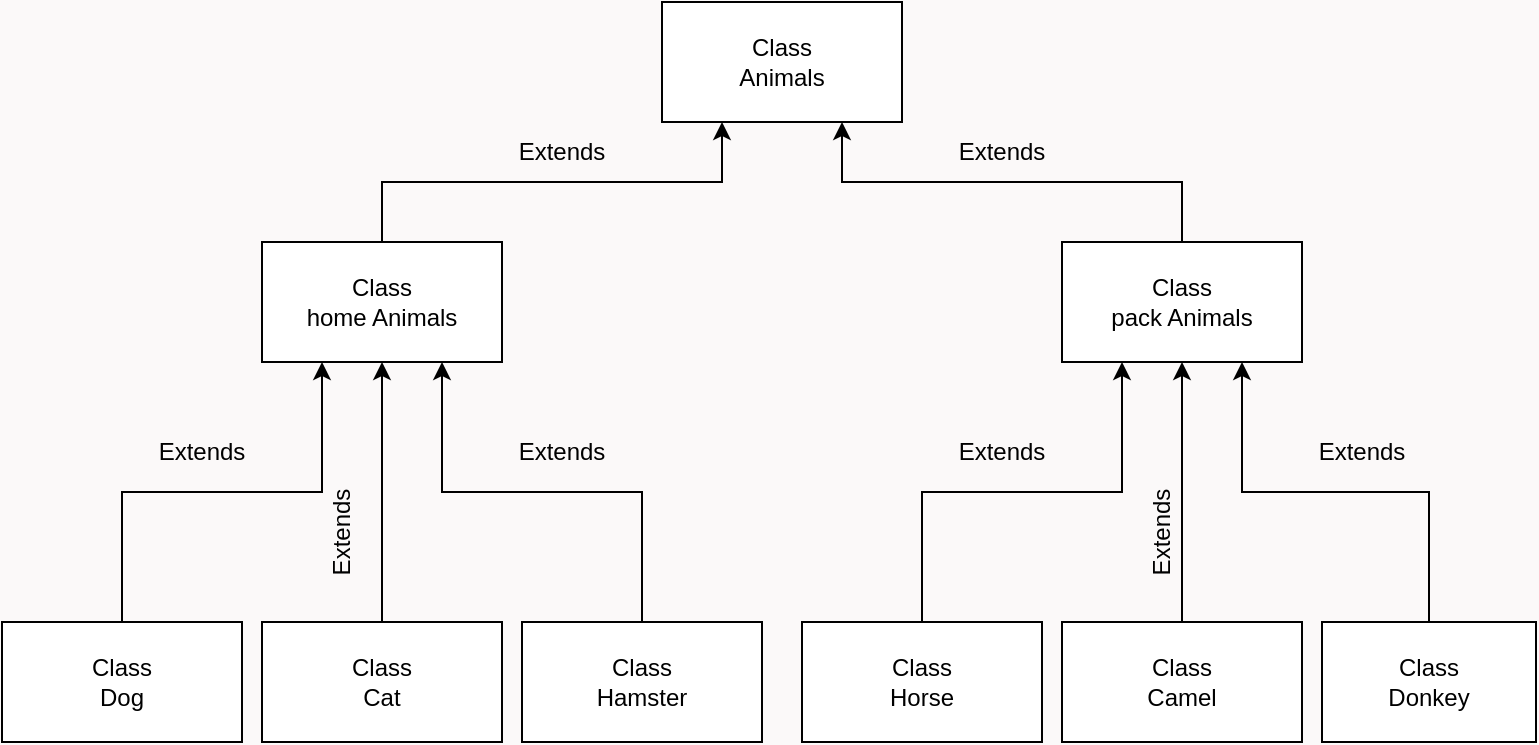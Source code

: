 <mxfile version="23.1.5" type="device">
  <diagram name="Страница — 1" id="T3qCZe07DedndyIi-Z4_">
    <mxGraphModel dx="794" dy="494" grid="1" gridSize="10" guides="1" tooltips="1" connect="1" arrows="1" fold="1" page="1" pageScale="1" pageWidth="827" pageHeight="1169" background="#fbf9f9" math="0" shadow="0">
      <root>
        <mxCell id="0" />
        <mxCell id="1" parent="0" />
        <mxCell id="mtdWlz4Hyrzhfme2G9av-10" style="edgeStyle=orthogonalEdgeStyle;rounded=0;orthogonalLoop=1;jettySize=auto;html=1;entryX=0.25;entryY=1;entryDx=0;entryDy=0;exitX=0.5;exitY=0;exitDx=0;exitDy=0;" edge="1" parent="1" source="mtdWlz4Hyrzhfme2G9av-1" target="mtdWlz4Hyrzhfme2G9av-2">
          <mxGeometry relative="1" as="geometry" />
        </mxCell>
        <mxCell id="mtdWlz4Hyrzhfme2G9av-1" value="Class &lt;br&gt;home Animals" style="rounded=0;whiteSpace=wrap;html=1;" vertex="1" parent="1">
          <mxGeometry x="150" y="190" width="120" height="60" as="geometry" />
        </mxCell>
        <mxCell id="mtdWlz4Hyrzhfme2G9av-2" value="Class&lt;br&gt;Animals" style="rounded=0;whiteSpace=wrap;html=1;" vertex="1" parent="1">
          <mxGeometry x="350" y="70" width="120" height="60" as="geometry" />
        </mxCell>
        <mxCell id="mtdWlz4Hyrzhfme2G9av-19" style="edgeStyle=orthogonalEdgeStyle;rounded=0;orthogonalLoop=1;jettySize=auto;html=1;entryX=0.75;entryY=1;entryDx=0;entryDy=0;exitX=0.5;exitY=0;exitDx=0;exitDy=0;" edge="1" parent="1" source="mtdWlz4Hyrzhfme2G9av-3" target="mtdWlz4Hyrzhfme2G9av-2">
          <mxGeometry relative="1" as="geometry" />
        </mxCell>
        <mxCell id="mtdWlz4Hyrzhfme2G9av-3" value="Class&lt;br&gt;pack Animals" style="rounded=0;whiteSpace=wrap;html=1;" vertex="1" parent="1">
          <mxGeometry x="550" y="190" width="120" height="60" as="geometry" />
        </mxCell>
        <mxCell id="mtdWlz4Hyrzhfme2G9av-21" style="edgeStyle=orthogonalEdgeStyle;rounded=0;orthogonalLoop=1;jettySize=auto;html=1;entryX=0.25;entryY=1;entryDx=0;entryDy=0;exitX=0.5;exitY=0;exitDx=0;exitDy=0;" edge="1" parent="1" source="mtdWlz4Hyrzhfme2G9av-4" target="mtdWlz4Hyrzhfme2G9av-1">
          <mxGeometry relative="1" as="geometry" />
        </mxCell>
        <mxCell id="mtdWlz4Hyrzhfme2G9av-4" value="Class&lt;br&gt;Dog" style="rounded=0;whiteSpace=wrap;html=1;" vertex="1" parent="1">
          <mxGeometry x="20" y="380" width="120" height="60" as="geometry" />
        </mxCell>
        <mxCell id="mtdWlz4Hyrzhfme2G9av-22" style="edgeStyle=orthogonalEdgeStyle;rounded=0;orthogonalLoop=1;jettySize=auto;html=1;entryX=0.5;entryY=1;entryDx=0;entryDy=0;" edge="1" parent="1" source="mtdWlz4Hyrzhfme2G9av-5" target="mtdWlz4Hyrzhfme2G9av-1">
          <mxGeometry relative="1" as="geometry" />
        </mxCell>
        <mxCell id="mtdWlz4Hyrzhfme2G9av-5" value="Class&lt;br&gt;Cat" style="rounded=0;whiteSpace=wrap;html=1;" vertex="1" parent="1">
          <mxGeometry x="150" y="380" width="120" height="60" as="geometry" />
        </mxCell>
        <mxCell id="mtdWlz4Hyrzhfme2G9av-23" style="edgeStyle=orthogonalEdgeStyle;rounded=0;orthogonalLoop=1;jettySize=auto;html=1;entryX=0.75;entryY=1;entryDx=0;entryDy=0;exitX=0.5;exitY=0;exitDx=0;exitDy=0;" edge="1" parent="1" source="mtdWlz4Hyrzhfme2G9av-6" target="mtdWlz4Hyrzhfme2G9av-1">
          <mxGeometry relative="1" as="geometry" />
        </mxCell>
        <mxCell id="mtdWlz4Hyrzhfme2G9av-6" value="Class&lt;br&gt;Hamster" style="rounded=0;whiteSpace=wrap;html=1;" vertex="1" parent="1">
          <mxGeometry x="280" y="380" width="120" height="60" as="geometry" />
        </mxCell>
        <mxCell id="mtdWlz4Hyrzhfme2G9av-27" style="edgeStyle=orthogonalEdgeStyle;rounded=0;orthogonalLoop=1;jettySize=auto;html=1;entryX=0.25;entryY=1;entryDx=0;entryDy=0;exitX=0.5;exitY=0;exitDx=0;exitDy=0;" edge="1" parent="1" source="mtdWlz4Hyrzhfme2G9av-7" target="mtdWlz4Hyrzhfme2G9av-3">
          <mxGeometry relative="1" as="geometry" />
        </mxCell>
        <mxCell id="mtdWlz4Hyrzhfme2G9av-7" value="Class&lt;br&gt;Horse" style="rounded=0;whiteSpace=wrap;html=1;" vertex="1" parent="1">
          <mxGeometry x="420" y="380" width="120" height="60" as="geometry" />
        </mxCell>
        <mxCell id="mtdWlz4Hyrzhfme2G9av-30" style="edgeStyle=orthogonalEdgeStyle;rounded=0;orthogonalLoop=1;jettySize=auto;html=1;entryX=0.5;entryY=1;entryDx=0;entryDy=0;" edge="1" parent="1" source="mtdWlz4Hyrzhfme2G9av-8" target="mtdWlz4Hyrzhfme2G9av-3">
          <mxGeometry relative="1" as="geometry" />
        </mxCell>
        <mxCell id="mtdWlz4Hyrzhfme2G9av-8" value="Class&lt;br&gt;Camel" style="rounded=0;whiteSpace=wrap;html=1;" vertex="1" parent="1">
          <mxGeometry x="550" y="380" width="120" height="60" as="geometry" />
        </mxCell>
        <mxCell id="mtdWlz4Hyrzhfme2G9av-31" style="edgeStyle=orthogonalEdgeStyle;rounded=0;orthogonalLoop=1;jettySize=auto;html=1;entryX=0.75;entryY=1;entryDx=0;entryDy=0;exitX=0.5;exitY=0;exitDx=0;exitDy=0;" edge="1" parent="1" source="mtdWlz4Hyrzhfme2G9av-9" target="mtdWlz4Hyrzhfme2G9av-3">
          <mxGeometry relative="1" as="geometry" />
        </mxCell>
        <mxCell id="mtdWlz4Hyrzhfme2G9av-9" value="Class&lt;br&gt;Donkey" style="rounded=0;whiteSpace=wrap;html=1;" vertex="1" parent="1">
          <mxGeometry x="680" y="380" width="107" height="60" as="geometry" />
        </mxCell>
        <mxCell id="mtdWlz4Hyrzhfme2G9av-11" value="Extends" style="text;html=1;align=center;verticalAlign=middle;whiteSpace=wrap;rounded=0;" vertex="1" parent="1">
          <mxGeometry x="270" y="130" width="60" height="30" as="geometry" />
        </mxCell>
        <mxCell id="mtdWlz4Hyrzhfme2G9av-12" value="Extends" style="text;html=1;align=center;verticalAlign=middle;whiteSpace=wrap;rounded=0;" vertex="1" parent="1">
          <mxGeometry x="490" y="130" width="60" height="30" as="geometry" />
        </mxCell>
        <mxCell id="mtdWlz4Hyrzhfme2G9av-13" value="Extends" style="text;html=1;align=center;verticalAlign=middle;whiteSpace=wrap;rounded=0;" vertex="1" parent="1">
          <mxGeometry x="270" y="280" width="60" height="30" as="geometry" />
        </mxCell>
        <mxCell id="mtdWlz4Hyrzhfme2G9av-14" value="Extends" style="text;html=1;align=center;verticalAlign=middle;whiteSpace=wrap;rounded=0;rotation=270;" vertex="1" parent="1">
          <mxGeometry x="160" y="320" width="60" height="30" as="geometry" />
        </mxCell>
        <mxCell id="mtdWlz4Hyrzhfme2G9av-15" value="Extends" style="text;html=1;align=center;verticalAlign=middle;whiteSpace=wrap;rounded=0;" vertex="1" parent="1">
          <mxGeometry x="90" y="280" width="60" height="30" as="geometry" />
        </mxCell>
        <mxCell id="mtdWlz4Hyrzhfme2G9av-16" value="Extends" style="text;html=1;align=center;verticalAlign=middle;whiteSpace=wrap;rounded=0;" vertex="1" parent="1">
          <mxGeometry x="490" y="280" width="60" height="30" as="geometry" />
        </mxCell>
        <mxCell id="mtdWlz4Hyrzhfme2G9av-18" value="Extends" style="text;html=1;align=center;verticalAlign=middle;whiteSpace=wrap;rounded=0;" vertex="1" parent="1">
          <mxGeometry x="670" y="280" width="60" height="30" as="geometry" />
        </mxCell>
        <mxCell id="mtdWlz4Hyrzhfme2G9av-24" value="Extends" style="text;html=1;align=center;verticalAlign=middle;whiteSpace=wrap;rounded=0;rotation=270;" vertex="1" parent="1">
          <mxGeometry x="570" y="320" width="60" height="30" as="geometry" />
        </mxCell>
      </root>
    </mxGraphModel>
  </diagram>
</mxfile>
